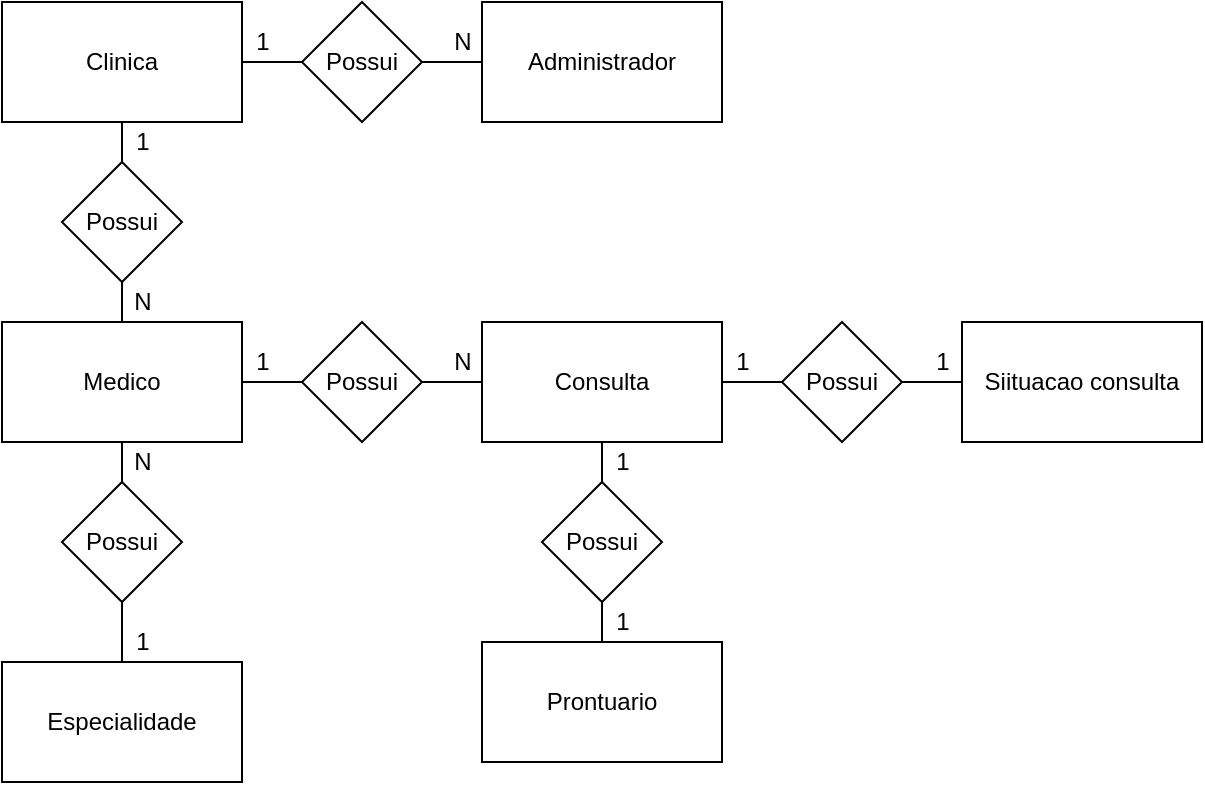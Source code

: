 <mxfile version="12.6.7" type="device" pages="2"><diagram id="QQgJeMQUI_LRt4-SAnZm" name="Page-1"><mxGraphModel dx="660" dy="813" grid="1" gridSize="10" guides="1" tooltips="1" connect="1" arrows="1" fold="1" page="1" pageScale="1" pageWidth="827" pageHeight="1169" math="0" shadow="0"><root><mxCell id="0"/><mxCell id="1" parent="0"/><mxCell id="CViFgiDAL9fzAjyAzGmB-1" value="Especialidade" style="rounded=0;whiteSpace=wrap;html=1;" vertex="1" parent="1"><mxGeometry x="40" y="380" width="120" height="60" as="geometry"/></mxCell><mxCell id="CViFgiDAL9fzAjyAzGmB-23" value="" style="edgeStyle=orthogonalEdgeStyle;rounded=0;orthogonalLoop=1;jettySize=auto;html=1;endArrow=none;endFill=0;" edge="1" parent="1" source="CViFgiDAL9fzAjyAzGmB-2" target="CViFgiDAL9fzAjyAzGmB-12"><mxGeometry relative="1" as="geometry"/></mxCell><mxCell id="CViFgiDAL9fzAjyAzGmB-2" value="Medico" style="rounded=0;whiteSpace=wrap;html=1;" vertex="1" parent="1"><mxGeometry x="40" y="210" width="120" height="60" as="geometry"/></mxCell><mxCell id="CViFgiDAL9fzAjyAzGmB-21" value="" style="edgeStyle=orthogonalEdgeStyle;rounded=0;orthogonalLoop=1;jettySize=auto;html=1;endArrow=none;endFill=0;" edge="1" parent="1" source="CViFgiDAL9fzAjyAzGmB-3" target="CViFgiDAL9fzAjyAzGmB-9"><mxGeometry relative="1" as="geometry"/></mxCell><mxCell id="CViFgiDAL9fzAjyAzGmB-3" value="Clinica" style="rounded=0;whiteSpace=wrap;html=1;" vertex="1" parent="1"><mxGeometry x="40" y="50" width="120" height="60" as="geometry"/></mxCell><mxCell id="CViFgiDAL9fzAjyAzGmB-4" value="Prontuario" style="rounded=0;whiteSpace=wrap;html=1;" vertex="1" parent="1"><mxGeometry x="280" y="370" width="120" height="60" as="geometry"/></mxCell><mxCell id="CViFgiDAL9fzAjyAzGmB-5" value="Administrador" style="rounded=0;whiteSpace=wrap;html=1;" vertex="1" parent="1"><mxGeometry x="280" y="50" width="120" height="60" as="geometry"/></mxCell><mxCell id="CViFgiDAL9fzAjyAzGmB-16" value="" style="edgeStyle=orthogonalEdgeStyle;rounded=0;orthogonalLoop=1;jettySize=auto;html=1;endArrow=none;endFill=0;" edge="1" parent="1" source="CViFgiDAL9fzAjyAzGmB-7" target="CViFgiDAL9fzAjyAzGmB-13"><mxGeometry relative="1" as="geometry"/></mxCell><mxCell id="CViFgiDAL9fzAjyAzGmB-7" value="Consulta" style="rounded=0;whiteSpace=wrap;html=1;" vertex="1" parent="1"><mxGeometry x="280" y="210" width="120" height="60" as="geometry"/></mxCell><mxCell id="CViFgiDAL9fzAjyAzGmB-8" value="Siituacao consulta" style="rounded=0;whiteSpace=wrap;html=1;" vertex="1" parent="1"><mxGeometry x="520" y="210" width="120" height="60" as="geometry"/></mxCell><mxCell id="CViFgiDAL9fzAjyAzGmB-22" value="" style="edgeStyle=orthogonalEdgeStyle;rounded=0;orthogonalLoop=1;jettySize=auto;html=1;endArrow=none;endFill=0;" edge="1" parent="1" source="CViFgiDAL9fzAjyAzGmB-9" target="CViFgiDAL9fzAjyAzGmB-2"><mxGeometry relative="1" as="geometry"/></mxCell><mxCell id="CViFgiDAL9fzAjyAzGmB-9" value="Possui" style="rhombus;whiteSpace=wrap;html=1;" vertex="1" parent="1"><mxGeometry x="70" y="130" width="60" height="60" as="geometry"/></mxCell><mxCell id="CViFgiDAL9fzAjyAzGmB-20" style="edgeStyle=orthogonalEdgeStyle;rounded=0;orthogonalLoop=1;jettySize=auto;html=1;entryX=0.5;entryY=1;entryDx=0;entryDy=0;endArrow=none;endFill=0;" edge="1" parent="1" source="CViFgiDAL9fzAjyAzGmB-11" target="CViFgiDAL9fzAjyAzGmB-7"><mxGeometry relative="1" as="geometry"/></mxCell><mxCell id="CViFgiDAL9fzAjyAzGmB-31" style="edgeStyle=orthogonalEdgeStyle;rounded=0;orthogonalLoop=1;jettySize=auto;html=1;exitX=0.5;exitY=1;exitDx=0;exitDy=0;endArrow=none;endFill=0;" edge="1" parent="1" source="CViFgiDAL9fzAjyAzGmB-11" target="CViFgiDAL9fzAjyAzGmB-4"><mxGeometry relative="1" as="geometry"/></mxCell><mxCell id="CViFgiDAL9fzAjyAzGmB-11" value="Possui" style="rhombus;whiteSpace=wrap;html=1;" vertex="1" parent="1"><mxGeometry x="310" y="290" width="60" height="60" as="geometry"/></mxCell><mxCell id="CViFgiDAL9fzAjyAzGmB-30" value="" style="edgeStyle=orthogonalEdgeStyle;rounded=0;orthogonalLoop=1;jettySize=auto;html=1;endArrow=none;endFill=0;" edge="1" parent="1" source="CViFgiDAL9fzAjyAzGmB-12" target="CViFgiDAL9fzAjyAzGmB-1"><mxGeometry relative="1" as="geometry"/></mxCell><mxCell id="CViFgiDAL9fzAjyAzGmB-12" value="Possui" style="rhombus;whiteSpace=wrap;html=1;" vertex="1" parent="1"><mxGeometry x="70" y="290" width="60" height="60" as="geometry"/></mxCell><mxCell id="CViFgiDAL9fzAjyAzGmB-29" value="" style="edgeStyle=orthogonalEdgeStyle;rounded=0;orthogonalLoop=1;jettySize=auto;html=1;endArrow=none;endFill=0;" edge="1" parent="1" source="CViFgiDAL9fzAjyAzGmB-13" target="CViFgiDAL9fzAjyAzGmB-8"><mxGeometry relative="1" as="geometry"/></mxCell><mxCell id="CViFgiDAL9fzAjyAzGmB-13" value="Possui" style="rhombus;whiteSpace=wrap;html=1;" vertex="1" parent="1"><mxGeometry x="430" y="210" width="60" height="60" as="geometry"/></mxCell><mxCell id="CViFgiDAL9fzAjyAzGmB-27" value="" style="edgeStyle=orthogonalEdgeStyle;rounded=0;orthogonalLoop=1;jettySize=auto;html=1;endArrow=none;endFill=0;" edge="1" parent="1" source="CViFgiDAL9fzAjyAzGmB-26" target="CViFgiDAL9fzAjyAzGmB-3"><mxGeometry relative="1" as="geometry"/></mxCell><mxCell id="CViFgiDAL9fzAjyAzGmB-28" value="" style="edgeStyle=orthogonalEdgeStyle;rounded=0;orthogonalLoop=1;jettySize=auto;html=1;endArrow=none;endFill=0;" edge="1" parent="1" source="CViFgiDAL9fzAjyAzGmB-26" target="CViFgiDAL9fzAjyAzGmB-5"><mxGeometry relative="1" as="geometry"/></mxCell><mxCell id="CViFgiDAL9fzAjyAzGmB-26" value="Possui" style="rhombus;whiteSpace=wrap;html=1;" vertex="1" parent="1"><mxGeometry x="190" y="50" width="60" height="60" as="geometry"/></mxCell><mxCell id="CViFgiDAL9fzAjyAzGmB-33" value="" style="edgeStyle=orthogonalEdgeStyle;rounded=0;orthogonalLoop=1;jettySize=auto;html=1;endArrow=none;endFill=0;" edge="1" parent="1" source="CViFgiDAL9fzAjyAzGmB-32" target="CViFgiDAL9fzAjyAzGmB-2"><mxGeometry relative="1" as="geometry"/></mxCell><mxCell id="CViFgiDAL9fzAjyAzGmB-34" value="" style="edgeStyle=orthogonalEdgeStyle;rounded=0;orthogonalLoop=1;jettySize=auto;html=1;endArrow=none;endFill=0;" edge="1" parent="1" source="CViFgiDAL9fzAjyAzGmB-32" target="CViFgiDAL9fzAjyAzGmB-7"><mxGeometry relative="1" as="geometry"/></mxCell><mxCell id="CViFgiDAL9fzAjyAzGmB-32" value="Possui" style="rhombus;whiteSpace=wrap;html=1;" vertex="1" parent="1"><mxGeometry x="190" y="210" width="60" height="60" as="geometry"/></mxCell><mxCell id="CViFgiDAL9fzAjyAzGmB-35" value="N" style="text;html=1;align=center;verticalAlign=middle;resizable=0;points=[];autosize=1;" vertex="1" parent="1"><mxGeometry x="260" y="60" width="20" height="20" as="geometry"/></mxCell><mxCell id="CViFgiDAL9fzAjyAzGmB-37" value="N" style="text;html=1;align=center;verticalAlign=middle;resizable=0;points=[];autosize=1;" vertex="1" parent="1"><mxGeometry x="260" y="220" width="20" height="20" as="geometry"/></mxCell><mxCell id="CViFgiDAL9fzAjyAzGmB-38" value="N" style="text;html=1;align=center;verticalAlign=middle;resizable=0;points=[];autosize=1;" vertex="1" parent="1"><mxGeometry x="100" y="190" width="20" height="20" as="geometry"/></mxCell><mxCell id="CViFgiDAL9fzAjyAzGmB-39" value="1" style="text;html=1;align=center;verticalAlign=middle;resizable=0;points=[];autosize=1;" vertex="1" parent="1"><mxGeometry x="100" y="110" width="20" height="20" as="geometry"/></mxCell><mxCell id="CViFgiDAL9fzAjyAzGmB-40" value="1" style="text;html=1;align=center;verticalAlign=middle;resizable=0;points=[];autosize=1;" vertex="1" parent="1"><mxGeometry x="160" y="60" width="20" height="20" as="geometry"/></mxCell><mxCell id="CViFgiDAL9fzAjyAzGmB-42" value="1" style="text;html=1;align=center;verticalAlign=middle;resizable=0;points=[];autosize=1;" vertex="1" parent="1"><mxGeometry x="500" y="220" width="20" height="20" as="geometry"/></mxCell><mxCell id="CViFgiDAL9fzAjyAzGmB-43" value="1" style="text;html=1;align=center;verticalAlign=middle;resizable=0;points=[];autosize=1;" vertex="1" parent="1"><mxGeometry x="400" y="220" width="20" height="20" as="geometry"/></mxCell><mxCell id="CViFgiDAL9fzAjyAzGmB-44" value="1" style="text;html=1;align=center;verticalAlign=middle;resizable=0;points=[];autosize=1;" vertex="1" parent="1"><mxGeometry x="340" y="350" width="20" height="20" as="geometry"/></mxCell><mxCell id="CViFgiDAL9fzAjyAzGmB-45" value="1" style="text;html=1;align=center;verticalAlign=middle;resizable=0;points=[];autosize=1;" vertex="1" parent="1"><mxGeometry x="340" y="270" width="20" height="20" as="geometry"/></mxCell><mxCell id="CViFgiDAL9fzAjyAzGmB-46" value="1" style="text;html=1;align=center;verticalAlign=middle;resizable=0;points=[];autosize=1;" vertex="1" parent="1"><mxGeometry x="100" y="360" width="20" height="20" as="geometry"/></mxCell><mxCell id="CViFgiDAL9fzAjyAzGmB-47" value="N" style="text;html=1;align=center;verticalAlign=middle;resizable=0;points=[];autosize=1;" vertex="1" parent="1"><mxGeometry x="100" y="270" width="20" height="20" as="geometry"/></mxCell><mxCell id="CViFgiDAL9fzAjyAzGmB-48" value="1" style="text;html=1;align=center;verticalAlign=middle;resizable=0;points=[];autosize=1;" vertex="1" parent="1"><mxGeometry x="160" y="220" width="20" height="20" as="geometry"/></mxCell></root></mxGraphModel></diagram><diagram id="FfVv9ikx6cjK_8hJVRIt" name="Page-2"><mxGraphModel dx="924" dy="1040" grid="1" gridSize="10" guides="1" tooltips="1" connect="1" arrows="1" fold="1" page="1" pageScale="1" pageWidth="827" pageHeight="1169" math="0" shadow="0"><root><mxCell id="PWHmRFja_ug9fbHHDZjS-0"/><mxCell id="PWHmRFja_ug9fbHHDZjS-1" parent="PWHmRFja_ug9fbHHDZjS-0"/><mxCell id="MS6kD_WCQljAn8R_Nh52-0" value="Clinica" style="swimlane;fontStyle=0;childLayout=stackLayout;horizontal=1;startSize=26;fillColor=#e0e0e0;horizontalStack=0;resizeParent=1;resizeParentMax=0;resizeLast=0;collapsible=1;marginBottom=0;swimlaneFillColor=#ffffff;align=center;fontSize=14;" vertex="1" parent="PWHmRFja_ug9fbHHDZjS-1"><mxGeometry x="20" y="140" width="190" height="160" as="geometry"/></mxCell><mxCell id="MS6kD_WCQljAn8R_Nh52-1" value="IdClinica (INT)" style="shape=partialRectangle;top=0;left=0;right=0;bottom=1;align=left;verticalAlign=middle;fillColor=none;spacingLeft=34;spacingRight=4;overflow=hidden;rotatable=0;points=[[0,0.5],[1,0.5]];portConstraint=eastwest;dropTarget=0;fontStyle=5;fontSize=12;" vertex="1" parent="MS6kD_WCQljAn8R_Nh52-0"><mxGeometry y="26" width="190" height="30" as="geometry"/></mxCell><mxCell id="MS6kD_WCQljAn8R_Nh52-2" value="PK" style="shape=partialRectangle;top=0;left=0;bottom=0;fillColor=none;align=left;verticalAlign=middle;spacingLeft=4;spacingRight=4;overflow=hidden;rotatable=0;points=[];portConstraint=eastwest;part=1;fontSize=12;" vertex="1" connectable="0" parent="MS6kD_WCQljAn8R_Nh52-1"><mxGeometry width="30" height="30" as="geometry"/></mxCell><mxCell id="MS6kD_WCQljAn8R_Nh52-3" value="Nome (VARCHAR)" style="shape=partialRectangle;top=0;left=0;right=0;bottom=0;align=left;verticalAlign=top;fillColor=none;spacingLeft=34;spacingRight=4;overflow=hidden;rotatable=0;points=[[0,0.5],[1,0.5]];portConstraint=eastwest;dropTarget=0;fontSize=12;" vertex="1" parent="MS6kD_WCQljAn8R_Nh52-0"><mxGeometry y="56" width="190" height="26" as="geometry"/></mxCell><mxCell id="MS6kD_WCQljAn8R_Nh52-4" value="" style="shape=partialRectangle;top=0;left=0;bottom=0;fillColor=none;align=left;verticalAlign=top;spacingLeft=4;spacingRight=4;overflow=hidden;rotatable=0;points=[];portConstraint=eastwest;part=1;fontSize=12;" vertex="1" connectable="0" parent="MS6kD_WCQljAn8R_Nh52-3"><mxGeometry width="30" height="26" as="geometry"/></mxCell><mxCell id="MS6kD_WCQljAn8R_Nh52-5" value="CNPJ (CHAR)" style="shape=partialRectangle;top=0;left=0;right=0;bottom=0;align=left;verticalAlign=top;fillColor=none;spacingLeft=34;spacingRight=4;overflow=hidden;rotatable=0;points=[[0,0.5],[1,0.5]];portConstraint=eastwest;dropTarget=0;fontSize=12;" vertex="1" parent="MS6kD_WCQljAn8R_Nh52-0"><mxGeometry y="82" width="190" height="26" as="geometry"/></mxCell><mxCell id="MS6kD_WCQljAn8R_Nh52-6" value="" style="shape=partialRectangle;top=0;left=0;bottom=0;fillColor=none;align=left;verticalAlign=top;spacingLeft=4;spacingRight=4;overflow=hidden;rotatable=0;points=[];portConstraint=eastwest;part=1;fontSize=12;" vertex="1" connectable="0" parent="MS6kD_WCQljAn8R_Nh52-5"><mxGeometry width="30" height="26" as="geometry"/></mxCell><mxCell id="MS6kD_WCQljAn8R_Nh52-7" value="RazaoSocial (VARCHAR)" style="shape=partialRectangle;top=0;left=0;right=0;bottom=0;align=left;verticalAlign=top;fillColor=none;spacingLeft=34;spacingRight=4;overflow=hidden;rotatable=0;points=[[0,0.5],[1,0.5]];portConstraint=eastwest;dropTarget=0;fontSize=12;" vertex="1" parent="MS6kD_WCQljAn8R_Nh52-0"><mxGeometry y="108" width="190" height="26" as="geometry"/></mxCell><mxCell id="MS6kD_WCQljAn8R_Nh52-8" value="" style="shape=partialRectangle;top=0;left=0;bottom=0;fillColor=none;align=left;verticalAlign=top;spacingLeft=4;spacingRight=4;overflow=hidden;rotatable=0;points=[];portConstraint=eastwest;part=1;fontSize=12;" vertex="1" connectable="0" parent="MS6kD_WCQljAn8R_Nh52-7"><mxGeometry width="30" height="26" as="geometry"/></mxCell><mxCell id="MS6kD_WCQljAn8R_Nh52-11" value="Endereco (VARCHAR)" style="shape=partialRectangle;top=0;left=0;right=0;bottom=0;align=left;verticalAlign=top;fillColor=none;spacingLeft=34;spacingRight=4;overflow=hidden;rotatable=0;points=[[0,0.5],[1,0.5]];portConstraint=eastwest;dropTarget=0;fontSize=12;" vertex="1" parent="MS6kD_WCQljAn8R_Nh52-0"><mxGeometry y="134" width="190" height="26" as="geometry"/></mxCell><mxCell id="MS6kD_WCQljAn8R_Nh52-12" value="" style="shape=partialRectangle;top=0;left=0;bottom=0;fillColor=none;align=left;verticalAlign=top;spacingLeft=4;spacingRight=4;overflow=hidden;rotatable=0;points=[];portConstraint=eastwest;part=1;fontSize=12;" vertex="1" connectable="0" parent="MS6kD_WCQljAn8R_Nh52-11"><mxGeometry width="30" height="26" as="geometry"/></mxCell><mxCell id="MS6kD_WCQljAn8R_Nh52-15" value="Especialidade" style="swimlane;fontStyle=0;childLayout=stackLayout;horizontal=1;startSize=26;fillColor=#e0e0e0;horizontalStack=0;resizeParent=1;resizeParentMax=0;resizeLast=0;collapsible=1;marginBottom=0;swimlaneFillColor=#ffffff;align=center;fontSize=14;" vertex="1" parent="PWHmRFja_ug9fbHHDZjS-1"><mxGeometry x="20" y="700" width="190" height="82" as="geometry"/></mxCell><mxCell id="MS6kD_WCQljAn8R_Nh52-16" value="IdEspecialidade (INT)" style="shape=partialRectangle;top=0;left=0;right=0;bottom=1;align=left;verticalAlign=middle;fillColor=none;spacingLeft=34;spacingRight=4;overflow=hidden;rotatable=0;points=[[0,0.5],[1,0.5]];portConstraint=eastwest;dropTarget=0;fontStyle=5;fontSize=12;" vertex="1" parent="MS6kD_WCQljAn8R_Nh52-15"><mxGeometry y="26" width="190" height="30" as="geometry"/></mxCell><mxCell id="MS6kD_WCQljAn8R_Nh52-17" value="PK" style="shape=partialRectangle;top=0;left=0;bottom=0;fillColor=none;align=left;verticalAlign=middle;spacingLeft=4;spacingRight=4;overflow=hidden;rotatable=0;points=[];portConstraint=eastwest;part=1;fontSize=12;" vertex="1" connectable="0" parent="MS6kD_WCQljAn8R_Nh52-16"><mxGeometry width="30" height="30" as="geometry"/></mxCell><mxCell id="MS6kD_WCQljAn8R_Nh52-18" value="Nome (VARCHAR)" style="shape=partialRectangle;top=0;left=0;right=0;bottom=0;align=left;verticalAlign=top;fillColor=none;spacingLeft=34;spacingRight=4;overflow=hidden;rotatable=0;points=[[0,0.5],[1,0.5]];portConstraint=eastwest;dropTarget=0;fontSize=12;" vertex="1" parent="MS6kD_WCQljAn8R_Nh52-15"><mxGeometry y="56" width="190" height="26" as="geometry"/></mxCell><mxCell id="MS6kD_WCQljAn8R_Nh52-19" value="" style="shape=partialRectangle;top=0;left=0;bottom=0;fillColor=none;align=left;verticalAlign=top;spacingLeft=4;spacingRight=4;overflow=hidden;rotatable=0;points=[];portConstraint=eastwest;part=1;fontSize=12;" vertex="1" connectable="0" parent="MS6kD_WCQljAn8R_Nh52-18"><mxGeometry width="30" height="26" as="geometry"/></mxCell><mxCell id="MS6kD_WCQljAn8R_Nh52-26" value="SituacaoConsulta" style="swimlane;fontStyle=0;childLayout=stackLayout;horizontal=1;startSize=26;fillColor=#e0e0e0;horizontalStack=0;resizeParent=1;resizeParentMax=0;resizeLast=0;collapsible=1;marginBottom=0;swimlaneFillColor=#ffffff;align=center;fontSize=14;" vertex="1" parent="PWHmRFja_ug9fbHHDZjS-1"><mxGeometry x="620" y="449" width="190" height="82" as="geometry"/></mxCell><mxCell id="MS6kD_WCQljAn8R_Nh52-27" value="IdStConsulta (INT)" style="shape=partialRectangle;top=0;left=0;right=0;bottom=1;align=left;verticalAlign=middle;fillColor=none;spacingLeft=34;spacingRight=4;overflow=hidden;rotatable=0;points=[[0,0.5],[1,0.5]];portConstraint=eastwest;dropTarget=0;fontStyle=5;fontSize=12;" vertex="1" parent="MS6kD_WCQljAn8R_Nh52-26"><mxGeometry y="26" width="190" height="30" as="geometry"/></mxCell><mxCell id="MS6kD_WCQljAn8R_Nh52-28" value="PK" style="shape=partialRectangle;top=0;left=0;bottom=0;fillColor=none;align=left;verticalAlign=middle;spacingLeft=4;spacingRight=4;overflow=hidden;rotatable=0;points=[];portConstraint=eastwest;part=1;fontSize=12;" vertex="1" connectable="0" parent="MS6kD_WCQljAn8R_Nh52-27"><mxGeometry width="30" height="30" as="geometry"/></mxCell><mxCell id="MS6kD_WCQljAn8R_Nh52-29" value="Nome (VARCHAR)" style="shape=partialRectangle;top=0;left=0;right=0;bottom=0;align=left;verticalAlign=top;fillColor=none;spacingLeft=34;spacingRight=4;overflow=hidden;rotatable=0;points=[[0,0.5],[1,0.5]];portConstraint=eastwest;dropTarget=0;fontSize=12;" vertex="1" parent="MS6kD_WCQljAn8R_Nh52-26"><mxGeometry y="56" width="190" height="26" as="geometry"/></mxCell><mxCell id="MS6kD_WCQljAn8R_Nh52-30" value="" style="shape=partialRectangle;top=0;left=0;bottom=0;fillColor=none;align=left;verticalAlign=top;spacingLeft=4;spacingRight=4;overflow=hidden;rotatable=0;points=[];portConstraint=eastwest;part=1;fontSize=12;" vertex="1" connectable="0" parent="MS6kD_WCQljAn8R_Nh52-29"><mxGeometry width="30" height="26" as="geometry"/></mxCell><mxCell id="MS6kD_WCQljAn8R_Nh52-37" value="Medico" style="swimlane;fontStyle=0;childLayout=stackLayout;horizontal=1;startSize=26;fillColor=#e0e0e0;horizontalStack=0;resizeParent=1;resizeParentMax=0;resizeLast=0;collapsible=1;marginBottom=0;swimlaneFillColor=#ffffff;align=center;fontSize=14;" vertex="1" parent="PWHmRFja_ug9fbHHDZjS-1"><mxGeometry x="20" y="380" width="190" height="220" as="geometry"/></mxCell><mxCell id="MS6kD_WCQljAn8R_Nh52-38" value="IdMedico (INT)" style="shape=partialRectangle;top=0;left=0;right=0;bottom=0;align=left;verticalAlign=middle;fillColor=none;spacingLeft=60;spacingRight=4;overflow=hidden;rotatable=0;points=[[0,0.5],[1,0.5]];portConstraint=eastwest;dropTarget=0;fontStyle=5;fontSize=12;" vertex="1" parent="MS6kD_WCQljAn8R_Nh52-37"><mxGeometry y="26" width="190" height="30" as="geometry"/></mxCell><mxCell id="MS6kD_WCQljAn8R_Nh52-39" value="PK" style="shape=partialRectangle;fontStyle=1;top=0;left=0;bottom=0;fillColor=none;align=left;verticalAlign=middle;spacingLeft=4;spacingRight=4;overflow=hidden;rotatable=0;points=[];portConstraint=eastwest;part=1;fontSize=12;" vertex="1" connectable="0" parent="MS6kD_WCQljAn8R_Nh52-38"><mxGeometry width="56" height="30" as="geometry"/></mxCell><mxCell id="MS6kD_WCQljAn8R_Nh52-40" value="IdClinica(INT)" style="shape=partialRectangle;top=0;left=0;right=0;bottom=1;align=left;verticalAlign=middle;fillColor=none;spacingLeft=60;spacingRight=4;overflow=hidden;rotatable=0;points=[[0,0.5],[1,0.5]];portConstraint=eastwest;dropTarget=0;fontStyle=5;fontSize=12;" vertex="1" parent="MS6kD_WCQljAn8R_Nh52-37"><mxGeometry y="56" width="190" height="30" as="geometry"/></mxCell><mxCell id="MS6kD_WCQljAn8R_Nh52-41" value="FK1" style="shape=partialRectangle;fontStyle=1;top=0;left=0;bottom=0;fillColor=none;align=left;verticalAlign=middle;spacingLeft=4;spacingRight=4;overflow=hidden;rotatable=0;points=[];portConstraint=eastwest;part=1;fontSize=12;" vertex="1" connectable="0" parent="MS6kD_WCQljAn8R_Nh52-40"><mxGeometry width="56" height="30" as="geometry"/></mxCell><mxCell id="MS6kD_WCQljAn8R_Nh52-44" value="IdEspecialidade (INT)" style="shape=partialRectangle;top=0;left=0;right=0;bottom=1;align=left;verticalAlign=middle;fillColor=none;spacingLeft=60;spacingRight=4;overflow=hidden;rotatable=0;points=[[0,0.5],[1,0.5]];portConstraint=eastwest;dropTarget=0;fontStyle=5;fontSize=12;" vertex="1" parent="MS6kD_WCQljAn8R_Nh52-37"><mxGeometry y="86" width="190" height="30" as="geometry"/></mxCell><mxCell id="MS6kD_WCQljAn8R_Nh52-45" value="FK2" style="shape=partialRectangle;fontStyle=1;top=0;left=0;bottom=0;fillColor=none;align=left;verticalAlign=middle;spacingLeft=4;spacingRight=4;overflow=hidden;rotatable=0;points=[];portConstraint=eastwest;part=1;fontSize=12;" vertex="1" connectable="0" parent="MS6kD_WCQljAn8R_Nh52-44"><mxGeometry width="56" height="30" as="geometry"/></mxCell><mxCell id="MS6kD_WCQljAn8R_Nh52-42" value="Crm (CHAR)" style="shape=partialRectangle;top=0;left=0;right=0;bottom=0;align=left;verticalAlign=top;fillColor=none;spacingLeft=60;spacingRight=4;overflow=hidden;rotatable=0;points=[[0,0.5],[1,0.5]];portConstraint=eastwest;dropTarget=0;fontSize=12;" vertex="1" parent="MS6kD_WCQljAn8R_Nh52-37"><mxGeometry y="116" width="190" height="26" as="geometry"/></mxCell><mxCell id="MS6kD_WCQljAn8R_Nh52-43" value="" style="shape=partialRectangle;top=0;left=0;bottom=0;fillColor=none;align=left;verticalAlign=top;spacingLeft=4;spacingRight=4;overflow=hidden;rotatable=0;points=[];portConstraint=eastwest;part=1;fontSize=12;" vertex="1" connectable="0" parent="MS6kD_WCQljAn8R_Nh52-42"><mxGeometry width="56" height="26" as="geometry"/></mxCell><mxCell id="MS6kD_WCQljAn8R_Nh52-48" value="Nome (VARCHAR)" style="shape=partialRectangle;top=0;left=0;right=0;bottom=0;align=left;verticalAlign=top;fillColor=none;spacingLeft=60;spacingRight=4;overflow=hidden;rotatable=0;points=[[0,0.5],[1,0.5]];portConstraint=eastwest;dropTarget=0;fontSize=12;" vertex="1" parent="MS6kD_WCQljAn8R_Nh52-37"><mxGeometry y="142" width="190" height="26" as="geometry"/></mxCell><mxCell id="MS6kD_WCQljAn8R_Nh52-49" value="" style="shape=partialRectangle;top=0;left=0;bottom=0;fillColor=none;align=left;verticalAlign=top;spacingLeft=4;spacingRight=4;overflow=hidden;rotatable=0;points=[];portConstraint=eastwest;part=1;fontSize=12;" vertex="1" connectable="0" parent="MS6kD_WCQljAn8R_Nh52-48"><mxGeometry width="56" height="26" as="geometry"/></mxCell><mxCell id="MS6kD_WCQljAn8R_Nh52-50" value="Email (VARCHAR)" style="shape=partialRectangle;top=0;left=0;right=0;bottom=0;align=left;verticalAlign=top;fillColor=none;spacingLeft=60;spacingRight=4;overflow=hidden;rotatable=0;points=[[0,0.5],[1,0.5]];portConstraint=eastwest;dropTarget=0;fontSize=12;" vertex="1" parent="MS6kD_WCQljAn8R_Nh52-37"><mxGeometry y="168" width="190" height="26" as="geometry"/></mxCell><mxCell id="MS6kD_WCQljAn8R_Nh52-51" value="" style="shape=partialRectangle;top=0;left=0;bottom=0;fillColor=none;align=left;verticalAlign=top;spacingLeft=4;spacingRight=4;overflow=hidden;rotatable=0;points=[];portConstraint=eastwest;part=1;fontSize=12;" vertex="1" connectable="0" parent="MS6kD_WCQljAn8R_Nh52-50"><mxGeometry width="56" height="26" as="geometry"/></mxCell><mxCell id="MS6kD_WCQljAn8R_Nh52-52" value="Senha (VARCHAR)" style="shape=partialRectangle;top=0;left=0;right=0;bottom=0;align=left;verticalAlign=top;fillColor=none;spacingLeft=60;spacingRight=4;overflow=hidden;rotatable=0;points=[[0,0.5],[1,0.5]];portConstraint=eastwest;dropTarget=0;fontSize=12;" vertex="1" parent="MS6kD_WCQljAn8R_Nh52-37"><mxGeometry y="194" width="190" height="26" as="geometry"/></mxCell><mxCell id="MS6kD_WCQljAn8R_Nh52-53" value="" style="shape=partialRectangle;top=0;left=0;bottom=0;fillColor=none;align=left;verticalAlign=top;spacingLeft=4;spacingRight=4;overflow=hidden;rotatable=0;points=[];portConstraint=eastwest;part=1;fontSize=12;" vertex="1" connectable="0" parent="MS6kD_WCQljAn8R_Nh52-52"><mxGeometry width="56" height="26" as="geometry"/></mxCell><mxCell id="MS6kD_WCQljAn8R_Nh52-54" value="Administrador" style="swimlane;fontStyle=0;childLayout=stackLayout;horizontal=1;startSize=26;fillColor=#e0e0e0;horizontalStack=0;resizeParent=1;resizeParentMax=0;resizeLast=0;collapsible=1;marginBottom=0;swimlaneFillColor=#ffffff;align=center;fontSize=14;" vertex="1" parent="PWHmRFja_ug9fbHHDZjS-1"><mxGeometry x="340" y="140" width="190" height="164" as="geometry"/></mxCell><mxCell id="MS6kD_WCQljAn8R_Nh52-55" value="IdAdministrador (INT)" style="shape=partialRectangle;top=0;left=0;right=0;bottom=1;align=left;verticalAlign=middle;fillColor=none;spacingLeft=34;spacingRight=4;overflow=hidden;rotatable=0;points=[[0,0.5],[1,0.5]];portConstraint=eastwest;dropTarget=0;fontStyle=5;fontSize=12;" vertex="1" parent="MS6kD_WCQljAn8R_Nh52-54"><mxGeometry y="26" width="190" height="30" as="geometry"/></mxCell><mxCell id="MS6kD_WCQljAn8R_Nh52-56" value="PK" style="shape=partialRectangle;top=0;left=0;bottom=0;fillColor=none;align=left;verticalAlign=middle;spacingLeft=4;spacingRight=4;overflow=hidden;rotatable=0;points=[];portConstraint=eastwest;part=1;fontSize=12;" vertex="1" connectable="0" parent="MS6kD_WCQljAn8R_Nh52-55"><mxGeometry width="30" height="30" as="geometry"/></mxCell><mxCell id="MS6kD_WCQljAn8R_Nh52-67" value="IdClinica (INT)" style="shape=partialRectangle;top=0;left=0;right=0;bottom=1;align=left;verticalAlign=middle;fillColor=none;spacingLeft=34;spacingRight=4;overflow=hidden;rotatable=0;points=[[0,0.5],[1,0.5]];portConstraint=eastwest;dropTarget=0;fontStyle=5;fontSize=12;" vertex="1" parent="MS6kD_WCQljAn8R_Nh52-54"><mxGeometry y="56" width="190" height="30" as="geometry"/></mxCell><mxCell id="MS6kD_WCQljAn8R_Nh52-68" value="FK1" style="shape=partialRectangle;top=0;left=0;bottom=0;fillColor=none;align=left;verticalAlign=middle;spacingLeft=4;spacingRight=4;overflow=hidden;rotatable=0;points=[];portConstraint=eastwest;part=1;fontSize=12;" vertex="1" connectable="0" parent="MS6kD_WCQljAn8R_Nh52-67"><mxGeometry width="30" height="30" as="geometry"/></mxCell><mxCell id="MS6kD_WCQljAn8R_Nh52-57" value="Nome (VARCHAR)" style="shape=partialRectangle;top=0;left=0;right=0;bottom=0;align=left;verticalAlign=top;fillColor=none;spacingLeft=34;spacingRight=4;overflow=hidden;rotatable=0;points=[[0,0.5],[1,0.5]];portConstraint=eastwest;dropTarget=0;fontSize=12;" vertex="1" parent="MS6kD_WCQljAn8R_Nh52-54"><mxGeometry y="86" width="190" height="26" as="geometry"/></mxCell><mxCell id="MS6kD_WCQljAn8R_Nh52-58" value="" style="shape=partialRectangle;top=0;left=0;bottom=0;fillColor=none;align=left;verticalAlign=top;spacingLeft=4;spacingRight=4;overflow=hidden;rotatable=0;points=[];portConstraint=eastwest;part=1;fontSize=12;" vertex="1" connectable="0" parent="MS6kD_WCQljAn8R_Nh52-57"><mxGeometry width="30" height="26" as="geometry"/></mxCell><mxCell id="MS6kD_WCQljAn8R_Nh52-59" value="Email (VARCHAR)" style="shape=partialRectangle;top=0;left=0;right=0;bottom=0;align=left;verticalAlign=top;fillColor=none;spacingLeft=34;spacingRight=4;overflow=hidden;rotatable=0;points=[[0,0.5],[1,0.5]];portConstraint=eastwest;dropTarget=0;fontSize=12;" vertex="1" parent="MS6kD_WCQljAn8R_Nh52-54"><mxGeometry y="112" width="190" height="26" as="geometry"/></mxCell><mxCell id="MS6kD_WCQljAn8R_Nh52-60" value="" style="shape=partialRectangle;top=0;left=0;bottom=0;fillColor=none;align=left;verticalAlign=top;spacingLeft=4;spacingRight=4;overflow=hidden;rotatable=0;points=[];portConstraint=eastwest;part=1;fontSize=12;" vertex="1" connectable="0" parent="MS6kD_WCQljAn8R_Nh52-59"><mxGeometry width="30" height="26" as="geometry"/></mxCell><mxCell id="MS6kD_WCQljAn8R_Nh52-61" value="Senha (VARCHAR)" style="shape=partialRectangle;top=0;left=0;right=0;bottom=0;align=left;verticalAlign=top;fillColor=none;spacingLeft=34;spacingRight=4;overflow=hidden;rotatable=0;points=[[0,0.5],[1,0.5]];portConstraint=eastwest;dropTarget=0;fontSize=12;" vertex="1" parent="MS6kD_WCQljAn8R_Nh52-54"><mxGeometry y="138" width="190" height="26" as="geometry"/></mxCell><mxCell id="MS6kD_WCQljAn8R_Nh52-62" value="" style="shape=partialRectangle;top=0;left=0;bottom=0;fillColor=none;align=left;verticalAlign=top;spacingLeft=4;spacingRight=4;overflow=hidden;rotatable=0;points=[];portConstraint=eastwest;part=1;fontSize=12;" vertex="1" connectable="0" parent="MS6kD_WCQljAn8R_Nh52-61"><mxGeometry width="30" height="26" as="geometry"/></mxCell><mxCell id="MS6kD_WCQljAn8R_Nh52-69" value="Prontuario" style="swimlane;fontStyle=0;childLayout=stackLayout;horizontal=1;startSize=26;fillColor=#e0e0e0;horizontalStack=0;resizeParent=1;resizeParentMax=0;resizeLast=0;collapsible=1;marginBottom=0;swimlaneFillColor=#ffffff;align=center;fontSize=14;" vertex="1" parent="PWHmRFja_ug9fbHHDZjS-1"><mxGeometry x="340" y="660" width="190" height="264" as="geometry"/></mxCell><mxCell id="MS6kD_WCQljAn8R_Nh52-70" value="IdProntuario (INT)" style="shape=partialRectangle;top=0;left=0;right=0;bottom=1;align=left;verticalAlign=middle;fillColor=none;spacingLeft=34;spacingRight=4;overflow=hidden;rotatable=0;points=[[0,0.5],[1,0.5]];portConstraint=eastwest;dropTarget=0;fontStyle=5;fontSize=12;" vertex="1" parent="MS6kD_WCQljAn8R_Nh52-69"><mxGeometry y="26" width="190" height="30" as="geometry"/></mxCell><mxCell id="MS6kD_WCQljAn8R_Nh52-71" value="PK" style="shape=partialRectangle;top=0;left=0;bottom=0;fillColor=none;align=left;verticalAlign=middle;spacingLeft=4;spacingRight=4;overflow=hidden;rotatable=0;points=[];portConstraint=eastwest;part=1;fontSize=12;" vertex="1" connectable="0" parent="MS6kD_WCQljAn8R_Nh52-70"><mxGeometry width="30" height="30" as="geometry"/></mxCell><mxCell id="MS6kD_WCQljAn8R_Nh52-72" value="Nome (VARCHAR)" style="shape=partialRectangle;top=0;left=0;right=0;bottom=0;align=left;verticalAlign=top;fillColor=none;spacingLeft=34;spacingRight=4;overflow=hidden;rotatable=0;points=[[0,0.5],[1,0.5]];portConstraint=eastwest;dropTarget=0;fontSize=12;" vertex="1" parent="MS6kD_WCQljAn8R_Nh52-69"><mxGeometry y="56" width="190" height="26" as="geometry"/></mxCell><mxCell id="MS6kD_WCQljAn8R_Nh52-73" value="" style="shape=partialRectangle;top=0;left=0;bottom=0;fillColor=none;align=left;verticalAlign=top;spacingLeft=4;spacingRight=4;overflow=hidden;rotatable=0;points=[];portConstraint=eastwest;part=1;fontSize=12;" vertex="1" connectable="0" parent="MS6kD_WCQljAn8R_Nh52-72"><mxGeometry width="30" height="26" as="geometry"/></mxCell><mxCell id="MS6kD_WCQljAn8R_Nh52-74" value="Email (VARCHAR)" style="shape=partialRectangle;top=0;left=0;right=0;bottom=0;align=left;verticalAlign=top;fillColor=none;spacingLeft=34;spacingRight=4;overflow=hidden;rotatable=0;points=[[0,0.5],[1,0.5]];portConstraint=eastwest;dropTarget=0;fontSize=12;" vertex="1" parent="MS6kD_WCQljAn8R_Nh52-69"><mxGeometry y="82" width="190" height="26" as="geometry"/></mxCell><mxCell id="MS6kD_WCQljAn8R_Nh52-75" value="" style="shape=partialRectangle;top=0;left=0;bottom=0;fillColor=none;align=left;verticalAlign=top;spacingLeft=4;spacingRight=4;overflow=hidden;rotatable=0;points=[];portConstraint=eastwest;part=1;fontSize=12;" vertex="1" connectable="0" parent="MS6kD_WCQljAn8R_Nh52-74"><mxGeometry width="30" height="26" as="geometry"/></mxCell><mxCell id="MS6kD_WCQljAn8R_Nh52-76" value="Senha (VARCHAR)" style="shape=partialRectangle;top=0;left=0;right=0;bottom=0;align=left;verticalAlign=top;fillColor=none;spacingLeft=34;spacingRight=4;overflow=hidden;rotatable=0;points=[[0,0.5],[1,0.5]];portConstraint=eastwest;dropTarget=0;fontSize=12;" vertex="1" parent="MS6kD_WCQljAn8R_Nh52-69"><mxGeometry y="108" width="190" height="26" as="geometry"/></mxCell><mxCell id="MS6kD_WCQljAn8R_Nh52-77" value="" style="shape=partialRectangle;top=0;left=0;bottom=0;fillColor=none;align=left;verticalAlign=top;spacingLeft=4;spacingRight=4;overflow=hidden;rotatable=0;points=[];portConstraint=eastwest;part=1;fontSize=12;" vertex="1" connectable="0" parent="MS6kD_WCQljAn8R_Nh52-76"><mxGeometry width="30" height="26" as="geometry"/></mxCell><mxCell id="MS6kD_WCQljAn8R_Nh52-78" value="DataNascimento (DATE)" style="shape=partialRectangle;top=0;left=0;right=0;bottom=0;align=left;verticalAlign=top;fillColor=none;spacingLeft=34;spacingRight=4;overflow=hidden;rotatable=0;points=[[0,0.5],[1,0.5]];portConstraint=eastwest;dropTarget=0;fontSize=12;" vertex="1" parent="MS6kD_WCQljAn8R_Nh52-69"><mxGeometry y="134" width="190" height="26" as="geometry"/></mxCell><mxCell id="MS6kD_WCQljAn8R_Nh52-79" value="" style="shape=partialRectangle;top=0;left=0;bottom=0;fillColor=none;align=left;verticalAlign=top;spacingLeft=4;spacingRight=4;overflow=hidden;rotatable=0;points=[];portConstraint=eastwest;part=1;fontSize=12;" vertex="1" connectable="0" parent="MS6kD_WCQljAn8R_Nh52-78"><mxGeometry width="30" height="26" as="geometry"/></mxCell><mxCell id="MS6kD_WCQljAn8R_Nh52-80" value="Telefone (VARCHAR)" style="shape=partialRectangle;top=0;left=0;right=0;bottom=0;align=left;verticalAlign=top;fillColor=none;spacingLeft=34;spacingRight=4;overflow=hidden;rotatable=0;points=[[0,0.5],[1,0.5]];portConstraint=eastwest;dropTarget=0;fontSize=12;" vertex="1" parent="MS6kD_WCQljAn8R_Nh52-69"><mxGeometry y="160" width="190" height="26" as="geometry"/></mxCell><mxCell id="MS6kD_WCQljAn8R_Nh52-81" value="" style="shape=partialRectangle;top=0;left=0;bottom=0;fillColor=none;align=left;verticalAlign=top;spacingLeft=4;spacingRight=4;overflow=hidden;rotatable=0;points=[];portConstraint=eastwest;part=1;fontSize=12;" vertex="1" connectable="0" parent="MS6kD_WCQljAn8R_Nh52-80"><mxGeometry width="30" height="26" as="geometry"/></mxCell><mxCell id="MS6kD_WCQljAn8R_Nh52-82" value="RG (CHAR)" style="shape=partialRectangle;top=0;left=0;right=0;bottom=0;align=left;verticalAlign=top;fillColor=none;spacingLeft=34;spacingRight=4;overflow=hidden;rotatable=0;points=[[0,0.5],[1,0.5]];portConstraint=eastwest;dropTarget=0;fontSize=12;" vertex="1" parent="MS6kD_WCQljAn8R_Nh52-69"><mxGeometry y="186" width="190" height="26" as="geometry"/></mxCell><mxCell id="MS6kD_WCQljAn8R_Nh52-83" value="" style="shape=partialRectangle;top=0;left=0;bottom=0;fillColor=none;align=left;verticalAlign=top;spacingLeft=4;spacingRight=4;overflow=hidden;rotatable=0;points=[];portConstraint=eastwest;part=1;fontSize=12;" vertex="1" connectable="0" parent="MS6kD_WCQljAn8R_Nh52-82"><mxGeometry width="30" height="26" as="geometry"/></mxCell><mxCell id="MS6kD_WCQljAn8R_Nh52-84" value="CPF (CHAR)" style="shape=partialRectangle;top=0;left=0;right=0;bottom=0;align=left;verticalAlign=top;fillColor=none;spacingLeft=34;spacingRight=4;overflow=hidden;rotatable=0;points=[[0,0.5],[1,0.5]];portConstraint=eastwest;dropTarget=0;fontSize=12;" vertex="1" parent="MS6kD_WCQljAn8R_Nh52-69"><mxGeometry y="212" width="190" height="26" as="geometry"/></mxCell><mxCell id="MS6kD_WCQljAn8R_Nh52-85" value="" style="shape=partialRectangle;top=0;left=0;bottom=0;fillColor=none;align=left;verticalAlign=top;spacingLeft=4;spacingRight=4;overflow=hidden;rotatable=0;points=[];portConstraint=eastwest;part=1;fontSize=12;" vertex="1" connectable="0" parent="MS6kD_WCQljAn8R_Nh52-84"><mxGeometry width="30" height="26" as="geometry"/></mxCell><mxCell id="MS6kD_WCQljAn8R_Nh52-86" value="Endereco (VARCHAR)" style="shape=partialRectangle;top=0;left=0;right=0;bottom=0;align=left;verticalAlign=top;fillColor=none;spacingLeft=34;spacingRight=4;overflow=hidden;rotatable=0;points=[[0,0.5],[1,0.5]];portConstraint=eastwest;dropTarget=0;fontSize=12;" vertex="1" parent="MS6kD_WCQljAn8R_Nh52-69"><mxGeometry y="238" width="190" height="26" as="geometry"/></mxCell><mxCell id="MS6kD_WCQljAn8R_Nh52-87" value="" style="shape=partialRectangle;top=0;left=0;bottom=0;fillColor=none;align=left;verticalAlign=top;spacingLeft=4;spacingRight=4;overflow=hidden;rotatable=0;points=[];portConstraint=eastwest;part=1;fontSize=12;" vertex="1" connectable="0" parent="MS6kD_WCQljAn8R_Nh52-86"><mxGeometry width="30" height="26" as="geometry"/></mxCell><mxCell id="MS6kD_WCQljAn8R_Nh52-88" value="Consulta" style="swimlane;fontStyle=0;childLayout=stackLayout;horizontal=1;startSize=26;fillColor=#e0e0e0;horizontalStack=0;resizeParent=1;resizeParentMax=0;resizeLast=0;collapsible=1;marginBottom=0;swimlaneFillColor=#ffffff;align=center;fontSize=14;" vertex="1" parent="PWHmRFja_ug9fbHHDZjS-1"><mxGeometry x="340" y="404" width="190" height="172" as="geometry"/></mxCell><mxCell id="MS6kD_WCQljAn8R_Nh52-89" value="IdConsulta (INT)" style="shape=partialRectangle;top=0;left=0;right=0;bottom=1;align=left;verticalAlign=middle;fillColor=none;spacingLeft=34;spacingRight=4;overflow=hidden;rotatable=0;points=[[0,0.5],[1,0.5]];portConstraint=eastwest;dropTarget=0;fontStyle=5;fontSize=12;" vertex="1" parent="MS6kD_WCQljAn8R_Nh52-88"><mxGeometry y="26" width="190" height="30" as="geometry"/></mxCell><mxCell id="MS6kD_WCQljAn8R_Nh52-90" value="PK" style="shape=partialRectangle;top=0;left=0;bottom=0;fillColor=none;align=left;verticalAlign=middle;spacingLeft=4;spacingRight=4;overflow=hidden;rotatable=0;points=[];portConstraint=eastwest;part=1;fontSize=12;" vertex="1" connectable="0" parent="MS6kD_WCQljAn8R_Nh52-89"><mxGeometry width="30" height="30" as="geometry"/></mxCell><mxCell id="MS6kD_WCQljAn8R_Nh52-91" value="IdMedico (INT)" style="shape=partialRectangle;top=0;left=0;right=0;bottom=1;align=left;verticalAlign=middle;fillColor=none;spacingLeft=34;spacingRight=4;overflow=hidden;rotatable=0;points=[[0,0.5],[1,0.5]];portConstraint=eastwest;dropTarget=0;fontStyle=5;fontSize=12;" vertex="1" parent="MS6kD_WCQljAn8R_Nh52-88"><mxGeometry y="56" width="190" height="30" as="geometry"/></mxCell><mxCell id="MS6kD_WCQljAn8R_Nh52-92" value="FK1" style="shape=partialRectangle;top=0;left=0;bottom=0;fillColor=none;align=left;verticalAlign=middle;spacingLeft=4;spacingRight=4;overflow=hidden;rotatable=0;points=[];portConstraint=eastwest;part=1;fontSize=12;" vertex="1" connectable="0" parent="MS6kD_WCQljAn8R_Nh52-91"><mxGeometry width="30" height="30" as="geometry"/></mxCell><mxCell id="MS6kD_WCQljAn8R_Nh52-110" value="IdStConsulta(INT)" style="shape=partialRectangle;top=0;left=0;right=0;bottom=1;align=left;verticalAlign=middle;fillColor=none;spacingLeft=34;spacingRight=4;overflow=hidden;rotatable=0;points=[[0,0.5],[1,0.5]];portConstraint=eastwest;dropTarget=0;fontStyle=5;fontSize=12;" vertex="1" parent="MS6kD_WCQljAn8R_Nh52-88"><mxGeometry y="86" width="190" height="30" as="geometry"/></mxCell><mxCell id="MS6kD_WCQljAn8R_Nh52-111" value="FK2" style="shape=partialRectangle;top=0;left=0;bottom=0;fillColor=none;align=left;verticalAlign=middle;spacingLeft=4;spacingRight=4;overflow=hidden;rotatable=0;points=[];portConstraint=eastwest;part=1;fontSize=12;" vertex="1" connectable="0" parent="MS6kD_WCQljAn8R_Nh52-110"><mxGeometry width="30" height="30" as="geometry"/></mxCell><mxCell id="MS6kD_WCQljAn8R_Nh52-112" value="IdProntuario(INT)" style="shape=partialRectangle;top=0;left=0;right=0;bottom=1;align=left;verticalAlign=middle;fillColor=none;spacingLeft=34;spacingRight=4;overflow=hidden;rotatable=0;points=[[0,0.5],[1,0.5]];portConstraint=eastwest;dropTarget=0;fontStyle=5;fontSize=12;" vertex="1" parent="MS6kD_WCQljAn8R_Nh52-88"><mxGeometry y="116" width="190" height="30" as="geometry"/></mxCell><mxCell id="MS6kD_WCQljAn8R_Nh52-113" value="FK3" style="shape=partialRectangle;top=0;left=0;bottom=0;fillColor=none;align=left;verticalAlign=middle;spacingLeft=4;spacingRight=4;overflow=hidden;rotatable=0;points=[];portConstraint=eastwest;part=1;fontSize=12;" vertex="1" connectable="0" parent="MS6kD_WCQljAn8R_Nh52-112"><mxGeometry width="30" height="30" as="geometry"/></mxCell><mxCell id="MS6kD_WCQljAn8R_Nh52-93" value="DataConsulta (DATE)" style="shape=partialRectangle;top=0;left=0;right=0;bottom=0;align=left;verticalAlign=top;fillColor=none;spacingLeft=34;spacingRight=4;overflow=hidden;rotatable=0;points=[[0,0.5],[1,0.5]];portConstraint=eastwest;dropTarget=0;fontSize=12;" vertex="1" parent="MS6kD_WCQljAn8R_Nh52-88"><mxGeometry y="146" width="190" height="26" as="geometry"/></mxCell><mxCell id="MS6kD_WCQljAn8R_Nh52-94" value="" style="shape=partialRectangle;top=0;left=0;bottom=0;fillColor=none;align=left;verticalAlign=top;spacingLeft=4;spacingRight=4;overflow=hidden;rotatable=0;points=[];portConstraint=eastwest;part=1;fontSize=12;" vertex="1" connectable="0" parent="MS6kD_WCQljAn8R_Nh52-93"><mxGeometry width="30" height="26" as="geometry"/></mxCell><mxCell id="WCW0nhnkLjuY71r6SbtM-0" value="" style="edgeStyle=entityRelationEdgeStyle;fontSize=12;html=1;endArrow=ERoneToMany;" edge="1" parent="PWHmRFja_ug9fbHHDZjS-1" source="MS6kD_WCQljAn8R_Nh52-1" target="MS6kD_WCQljAn8R_Nh52-67"><mxGeometry width="100" height="100" relative="1" as="geometry"><mxPoint x="230" y="400" as="sourcePoint"/><mxPoint x="330" y="300" as="targetPoint"/></mxGeometry></mxCell><mxCell id="WCW0nhnkLjuY71r6SbtM-1" value="" style="edgeStyle=entityRelationEdgeStyle;fontSize=12;html=1;endArrow=ERoneToMany;" edge="1" parent="PWHmRFja_ug9fbHHDZjS-1" source="MS6kD_WCQljAn8R_Nh52-1" target="MS6kD_WCQljAn8R_Nh52-40"><mxGeometry width="100" height="100" relative="1" as="geometry"><mxPoint x="190" y="340" as="sourcePoint"/><mxPoint x="320" y="370" as="targetPoint"/></mxGeometry></mxCell><mxCell id="WCW0nhnkLjuY71r6SbtM-2" value="" style="edgeStyle=entityRelationEdgeStyle;fontSize=12;html=1;endArrow=ERoneToMany;" edge="1" parent="PWHmRFja_ug9fbHHDZjS-1" source="MS6kD_WCQljAn8R_Nh52-38" target="MS6kD_WCQljAn8R_Nh52-91"><mxGeometry width="100" height="100" relative="1" as="geometry"><mxPoint x="210" y="330" as="sourcePoint"/><mxPoint x="340" y="360" as="targetPoint"/></mxGeometry></mxCell><mxCell id="WCW0nhnkLjuY71r6SbtM-3" value="" style="edgeStyle=entityRelationEdgeStyle;fontSize=12;html=1;endArrow=ERoneToMany;" edge="1" parent="PWHmRFja_ug9fbHHDZjS-1" source="MS6kD_WCQljAn8R_Nh52-16" target="MS6kD_WCQljAn8R_Nh52-44"><mxGeometry width="100" height="100" relative="1" as="geometry"><mxPoint x="200" y="620" as="sourcePoint"/><mxPoint x="330" y="674" as="targetPoint"/></mxGeometry></mxCell><mxCell id="WCW0nhnkLjuY71r6SbtM-5" value="" style="edgeStyle=entityRelationEdgeStyle;fontSize=12;html=1;endArrow=ERmandOne;startArrow=ERmandOne;" edge="1" parent="PWHmRFja_ug9fbHHDZjS-1" source="MS6kD_WCQljAn8R_Nh52-110" target="MS6kD_WCQljAn8R_Nh52-27"><mxGeometry width="100" height="100" relative="1" as="geometry"><mxPoint x="520" y="590" as="sourcePoint"/><mxPoint x="600" y="500" as="targetPoint"/></mxGeometry></mxCell><mxCell id="WCW0nhnkLjuY71r6SbtM-6" value="" style="edgeStyle=entityRelationEdgeStyle;fontSize=12;html=1;endArrow=ERmandOne;startArrow=ERmandOne;" edge="1" parent="PWHmRFja_ug9fbHHDZjS-1" source="MS6kD_WCQljAn8R_Nh52-112" target="MS6kD_WCQljAn8R_Nh52-70"><mxGeometry width="100" height="100" relative="1" as="geometry"><mxPoint x="610" y="605" as="sourcePoint"/><mxPoint x="700" y="590" as="targetPoint"/></mxGeometry></mxCell></root></mxGraphModel></diagram></mxfile>